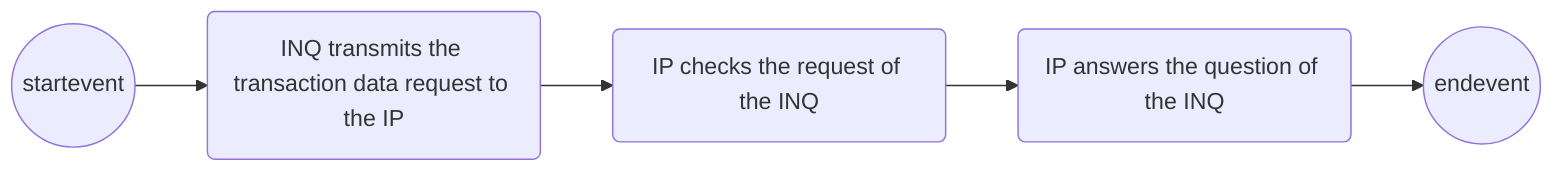 graph LR
1:startevent:((startevent)) --> 2:task:(INQ transmits the transaction data request to the IP)
2:task: --> 3:task:(IP checks the request of the INQ)
3:task: --> 4:task:(IP answers the question of the INQ)
4:task: --> 5:endevent:((endevent))